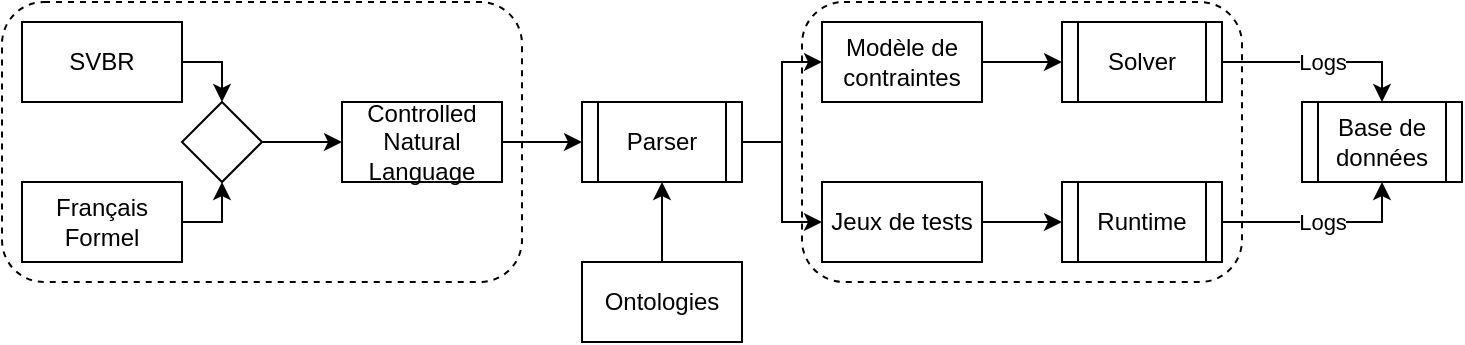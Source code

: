 <mxfile version="20.8.16" type="device"><diagram name="Page-1" id="XVEX2kIMHeQorVaIx2uv"><mxGraphModel dx="1785" dy="654" grid="1" gridSize="10" guides="1" tooltips="1" connect="1" arrows="1" fold="1" page="1" pageScale="1" pageWidth="827" pageHeight="1169" math="0" shadow="0"><root><mxCell id="0"/><mxCell id="1" parent="0"/><mxCell id="WEdj_C6WuSmjefb5rZLv-11" style="edgeStyle=orthogonalEdgeStyle;shape=connector;rounded=0;orthogonalLoop=1;jettySize=auto;html=1;exitX=1;exitY=0.5;exitDx=0;exitDy=0;entryX=0.5;entryY=0;entryDx=0;entryDy=0;labelBackgroundColor=default;strokeColor=default;fontFamily=Helvetica;fontSize=11;fontColor=default;endArrow=classic;" edge="1" parent="1" source="WEdj_C6WuSmjefb5rZLv-1" target="WEdj_C6WuSmjefb5rZLv-3"><mxGeometry relative="1" as="geometry"/></mxCell><mxCell id="WEdj_C6WuSmjefb5rZLv-1" value="SVBR" style="rounded=0;whiteSpace=wrap;html=1;fontFamily=Helvetica;fontSize=12;fontColor=default;align=center;strokeColor=default;fillColor=none;gradientColor=none;" vertex="1" parent="1"><mxGeometry y="240" width="80" height="40" as="geometry"/></mxCell><mxCell id="WEdj_C6WuSmjefb5rZLv-12" style="edgeStyle=orthogonalEdgeStyle;shape=connector;rounded=0;orthogonalLoop=1;jettySize=auto;html=1;exitX=1;exitY=0.5;exitDx=0;exitDy=0;entryX=0.5;entryY=1;entryDx=0;entryDy=0;labelBackgroundColor=default;strokeColor=default;fontFamily=Helvetica;fontSize=11;fontColor=default;endArrow=classic;" edge="1" parent="1" source="WEdj_C6WuSmjefb5rZLv-2" target="WEdj_C6WuSmjefb5rZLv-3"><mxGeometry relative="1" as="geometry"/></mxCell><mxCell id="WEdj_C6WuSmjefb5rZLv-2" value="Français Formel" style="text;html=1;strokeColor=default;fillColor=none;align=center;verticalAlign=middle;whiteSpace=wrap;rounded=0;fontStyle=0" vertex="1" parent="1"><mxGeometry y="320" width="80" height="40" as="geometry"/></mxCell><mxCell id="WEdj_C6WuSmjefb5rZLv-13" style="edgeStyle=orthogonalEdgeStyle;shape=connector;rounded=0;orthogonalLoop=1;jettySize=auto;html=1;exitX=1;exitY=0.5;exitDx=0;exitDy=0;entryX=0;entryY=0.5;entryDx=0;entryDy=0;labelBackgroundColor=default;strokeColor=default;fontFamily=Helvetica;fontSize=11;fontColor=default;endArrow=classic;" edge="1" parent="1" source="WEdj_C6WuSmjefb5rZLv-3" target="WEdj_C6WuSmjefb5rZLv-7"><mxGeometry relative="1" as="geometry"/></mxCell><mxCell id="WEdj_C6WuSmjefb5rZLv-3" value="" style="shape=rhombus;html=1;verticalLabelPosition=top;verticalAlignment=bottom;" vertex="1" parent="1"><mxGeometry x="80" y="280" width="40" height="40" as="geometry"/></mxCell><mxCell id="WEdj_C6WuSmjefb5rZLv-9" style="edgeStyle=orthogonalEdgeStyle;rounded=0;orthogonalLoop=1;jettySize=auto;html=1;" edge="1" parent="1" source="WEdj_C6WuSmjefb5rZLv-7" target="WEdj_C6WuSmjefb5rZLv-8"><mxGeometry relative="1" as="geometry"/></mxCell><mxCell id="WEdj_C6WuSmjefb5rZLv-7" value="Controlled Natural Language" style="text;html=1;strokeColor=default;fillColor=none;align=center;verticalAlign=middle;whiteSpace=wrap;rounded=0;fontStyle=0" vertex="1" parent="1"><mxGeometry x="160" y="280" width="80" height="40" as="geometry"/></mxCell><mxCell id="WEdj_C6WuSmjefb5rZLv-21" style="edgeStyle=orthogonalEdgeStyle;shape=connector;rounded=0;orthogonalLoop=1;jettySize=auto;html=1;exitX=1;exitY=0.5;exitDx=0;exitDy=0;entryX=0;entryY=0.5;entryDx=0;entryDy=0;labelBackgroundColor=default;strokeColor=default;fontFamily=Helvetica;fontSize=11;fontColor=default;endArrow=classic;" edge="1" parent="1" source="WEdj_C6WuSmjefb5rZLv-8" target="WEdj_C6WuSmjefb5rZLv-20"><mxGeometry relative="1" as="geometry"/></mxCell><mxCell id="WEdj_C6WuSmjefb5rZLv-22" style="edgeStyle=orthogonalEdgeStyle;shape=connector;rounded=0;orthogonalLoop=1;jettySize=auto;html=1;exitX=1;exitY=0.5;exitDx=0;exitDy=0;entryX=0;entryY=0.5;entryDx=0;entryDy=0;labelBackgroundColor=default;strokeColor=default;fontFamily=Helvetica;fontSize=11;fontColor=default;endArrow=classic;" edge="1" parent="1" source="WEdj_C6WuSmjefb5rZLv-8" target="WEdj_C6WuSmjefb5rZLv-18"><mxGeometry relative="1" as="geometry"/></mxCell><mxCell id="WEdj_C6WuSmjefb5rZLv-8" value="Parser" style="shape=process;whiteSpace=wrap;html=1;backgroundOutline=1;" vertex="1" parent="1"><mxGeometry x="280" y="280" width="80" height="40" as="geometry"/></mxCell><mxCell id="WEdj_C6WuSmjefb5rZLv-15" value="" style="rounded=1;whiteSpace=wrap;html=1;dashed=1;strokeColor=default;fontFamily=Helvetica;fontSize=11;fontColor=default;fillColor=none;" vertex="1" parent="1"><mxGeometry x="-10" y="230" width="260" height="140" as="geometry"/></mxCell><mxCell id="WEdj_C6WuSmjefb5rZLv-16" style="edgeStyle=orthogonalEdgeStyle;rounded=0;orthogonalLoop=1;jettySize=auto;html=1;" edge="1" source="WEdj_C6WuSmjefb5rZLv-17" parent="1" target="WEdj_C6WuSmjefb5rZLv-8"><mxGeometry relative="1" as="geometry"><mxPoint x="400" y="380" as="targetPoint"/></mxGeometry></mxCell><mxCell id="WEdj_C6WuSmjefb5rZLv-17" value="Ontologies" style="text;html=1;strokeColor=default;fillColor=none;align=center;verticalAlign=middle;whiteSpace=wrap;rounded=0;fontStyle=0" vertex="1" parent="1"><mxGeometry x="280" y="360" width="80" height="40" as="geometry"/></mxCell><mxCell id="WEdj_C6WuSmjefb5rZLv-24" style="edgeStyle=orthogonalEdgeStyle;shape=connector;rounded=0;orthogonalLoop=1;jettySize=auto;html=1;exitX=1;exitY=0.5;exitDx=0;exitDy=0;entryX=0;entryY=0.5;entryDx=0;entryDy=0;labelBackgroundColor=default;strokeColor=default;fontFamily=Helvetica;fontSize=11;fontColor=default;endArrow=classic;" edge="1" parent="1" source="WEdj_C6WuSmjefb5rZLv-18" target="WEdj_C6WuSmjefb5rZLv-23"><mxGeometry relative="1" as="geometry"/></mxCell><mxCell id="WEdj_C6WuSmjefb5rZLv-18" value="Modèle de contraintes" style="text;html=1;strokeColor=default;fillColor=none;align=center;verticalAlign=middle;whiteSpace=wrap;rounded=0;fontStyle=0" vertex="1" parent="1"><mxGeometry x="400" y="240" width="80" height="40" as="geometry"/></mxCell><mxCell id="WEdj_C6WuSmjefb5rZLv-26" style="edgeStyle=orthogonalEdgeStyle;shape=connector;rounded=0;orthogonalLoop=1;jettySize=auto;html=1;exitX=1;exitY=0.5;exitDx=0;exitDy=0;entryX=0;entryY=0.5;entryDx=0;entryDy=0;labelBackgroundColor=default;strokeColor=default;fontFamily=Helvetica;fontSize=11;fontColor=default;endArrow=classic;" edge="1" parent="1" source="WEdj_C6WuSmjefb5rZLv-20" target="WEdj_C6WuSmjefb5rZLv-25"><mxGeometry relative="1" as="geometry"/></mxCell><mxCell id="WEdj_C6WuSmjefb5rZLv-20" value="Jeux de tests" style="text;html=1;strokeColor=default;fillColor=none;align=center;verticalAlign=middle;whiteSpace=wrap;rounded=0;fontStyle=0" vertex="1" parent="1"><mxGeometry x="400" y="320" width="80" height="40" as="geometry"/></mxCell><mxCell id="WEdj_C6WuSmjefb5rZLv-28" value="Logs" style="edgeStyle=orthogonalEdgeStyle;shape=connector;rounded=0;orthogonalLoop=1;jettySize=auto;html=1;entryX=0.5;entryY=0;entryDx=0;entryDy=0;labelBackgroundColor=default;strokeColor=default;fontFamily=Helvetica;fontSize=11;fontColor=default;endArrow=classic;" edge="1" parent="1" source="WEdj_C6WuSmjefb5rZLv-23" target="WEdj_C6WuSmjefb5rZLv-27"><mxGeometry relative="1" as="geometry"/></mxCell><mxCell id="WEdj_C6WuSmjefb5rZLv-23" value="Solver" style="shape=process;whiteSpace=wrap;html=1;backgroundOutline=1;" vertex="1" parent="1"><mxGeometry x="520" y="240" width="80" height="40" as="geometry"/></mxCell><mxCell id="WEdj_C6WuSmjefb5rZLv-29" value="Logs" style="edgeStyle=orthogonalEdgeStyle;shape=connector;rounded=0;orthogonalLoop=1;jettySize=auto;html=1;entryX=0.5;entryY=1;entryDx=0;entryDy=0;labelBackgroundColor=default;strokeColor=default;fontFamily=Helvetica;fontSize=11;fontColor=default;endArrow=classic;" edge="1" parent="1" source="WEdj_C6WuSmjefb5rZLv-25" target="WEdj_C6WuSmjefb5rZLv-27"><mxGeometry relative="1" as="geometry"/></mxCell><mxCell id="WEdj_C6WuSmjefb5rZLv-25" value="Runtime" style="shape=process;whiteSpace=wrap;html=1;backgroundOutline=1;" vertex="1" parent="1"><mxGeometry x="520" y="320" width="80" height="40" as="geometry"/></mxCell><mxCell id="WEdj_C6WuSmjefb5rZLv-27" value="Base de données" style="shape=process;whiteSpace=wrap;html=1;backgroundOutline=1;fontFamily=Helvetica;fontSize=12;fontColor=default;align=center;strokeColor=default;fillColor=none;gradientColor=none;" vertex="1" parent="1"><mxGeometry x="640" y="280" width="80" height="40" as="geometry"/></mxCell><mxCell id="WEdj_C6WuSmjefb5rZLv-30" value="" style="rounded=1;whiteSpace=wrap;html=1;dashed=1;strokeColor=default;fontFamily=Helvetica;fontSize=11;fontColor=default;fillColor=none;" vertex="1" parent="1"><mxGeometry x="390" y="230" width="220" height="140" as="geometry"/></mxCell></root></mxGraphModel></diagram></mxfile>